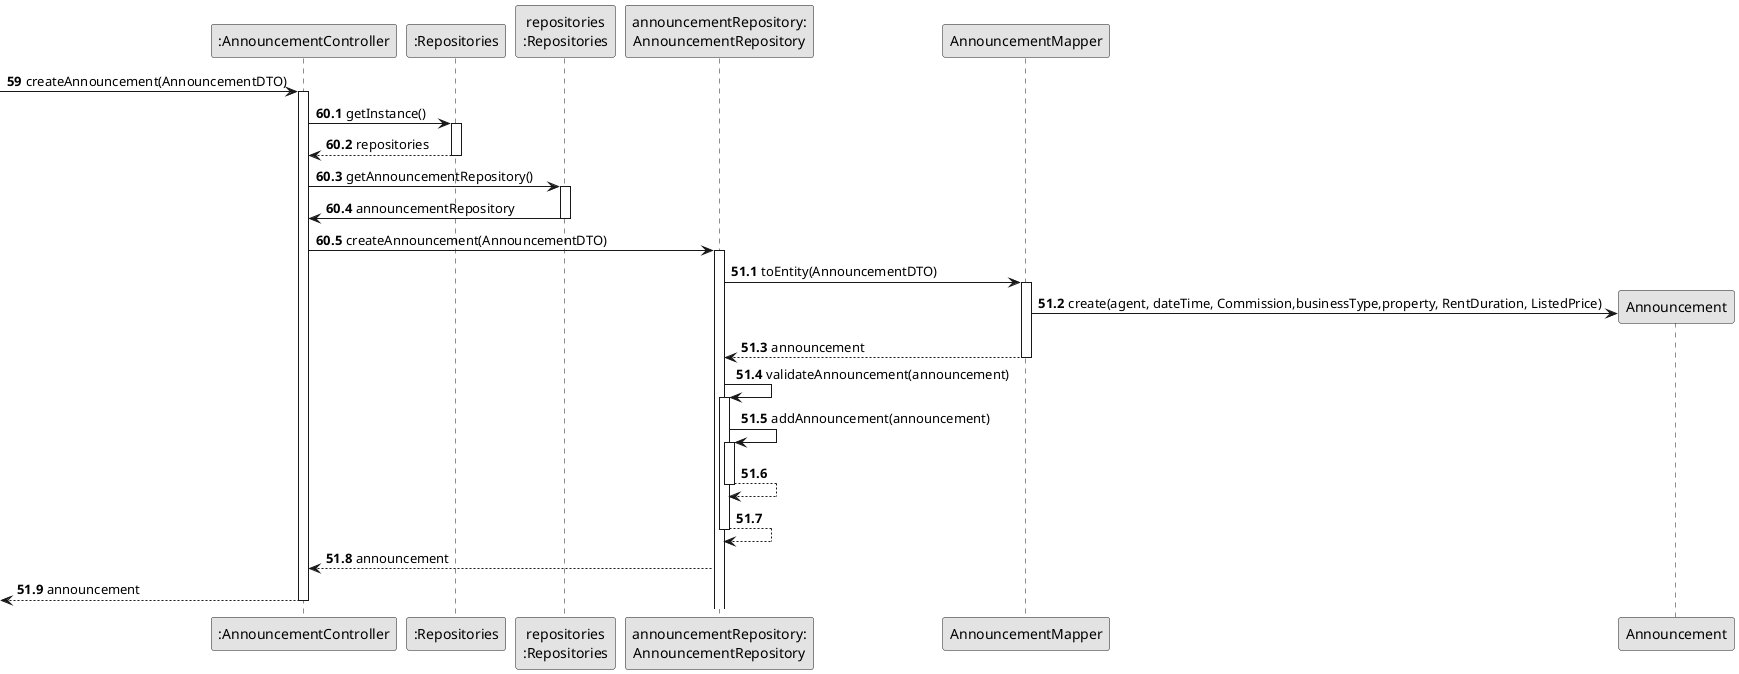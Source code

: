 @startuml
skinparam monochrome true
skinparam packageStyle rectangle
skinparam shadowing false

autonumber 62

'hide footbox
participant ":AnnouncementController" as CTRL

participant ":Repositories" as RepositorySingleton
participant "repositories\n:Repositories" as PLAT
participant "announcementRepository:\nAnnouncementRepository" as AR
participant "AnnouncementMapper" as AM
participant "Announcement" as AN

  autonumber 59
     -> CTRL: createAnnouncement(AnnouncementDTO)
     activate CTRL


    autonumber 60.1
         CTRL -> RepositorySingleton : getInstance()
          activate RepositorySingleton

          RepositorySingleton --> CTRL: repositories
          deactivate RepositorySingleton

     CTRL -> PLAT : getAnnouncementRepository()
                  activate PLAT

                   PLAT -> CTRL : announcementRepository
                                   deactivate PLAT

               CTRL -> AR: createAnnouncement(AnnouncementDTO)
                 activate AR

           autonumber 51.1
                               AR -> AM: toEntity(AnnouncementDTO)
                               activate AM



                                AM -> AN**: create(agent, dateTime, Commission,businessType,property, RentDuration, ListedPrice)
                                AM --> AR: announcement
                                deactivate AM


                               AR -> AR: validateAnnouncement(announcement)
                               activate AR
                                   AR -> AR: addAnnouncement(announcement)
                                   activate AR
                                       AR --> AR
                                   deactivate AR
                                   AR --> AR

                           deactivate AR


              AR --> CTRL: announcement


               <-- CTRL : announcement
              deactivate CTRL





    autonumber 61






@enduml